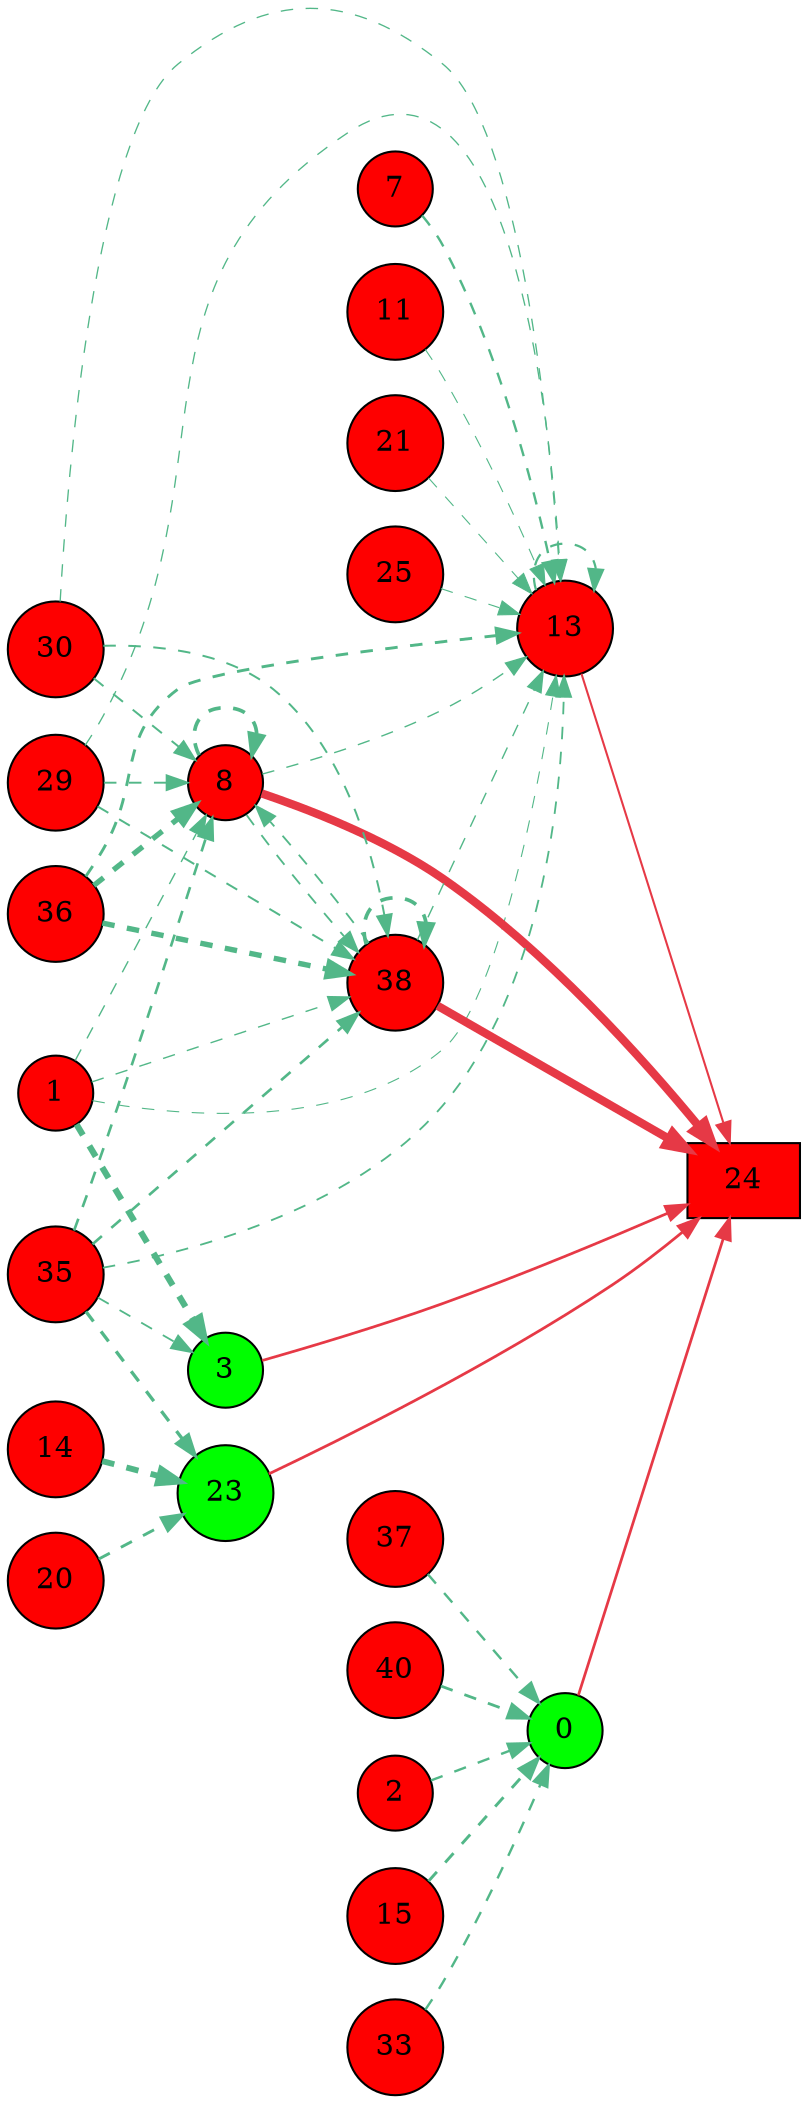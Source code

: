digraph G{
rankdir=LR;
0 [style=filled, shape=circle, fillcolor="#00fe00", label="0"];
1 [style=filled, shape=circle, fillcolor="#fe0000", label="1"];
2 [style=filled, shape=circle, fillcolor="#fe0000", label="2"];
3 [style=filled, shape=circle, fillcolor="#00fe00", label="3"];
7 [style=filled, shape=circle, fillcolor="#fe0000", label="7"];
8 [style=filled, shape=circle, fillcolor="#fe0000", label="8"];
11 [style=filled, shape=circle, fillcolor="#fe0000", label="11"];
13 [style=filled, shape=circle, fillcolor="#fe0000", label="13"];
14 [style=filled, shape=circle, fillcolor="#fe0000", label="14"];
15 [style=filled, shape=circle, fillcolor="#fe0000", label="15"];
20 [style=filled, shape=circle, fillcolor="#fe0000", label="20"];
21 [style=filled, shape=circle, fillcolor="#fe0000", label="21"];
23 [style=filled, shape=circle, fillcolor="#00fe00", label="23"];
24 [style=filled, shape=box, fillcolor="#fe0000", label="24"];
25 [style=filled, shape=circle, fillcolor="#fe0000", label="25"];
29 [style=filled, shape=circle, fillcolor="#fe0000", label="29"];
30 [style=filled, shape=circle, fillcolor="#fe0000", label="30"];
33 [style=filled, shape=circle, fillcolor="#fe0000", label="33"];
35 [style=filled, shape=circle, fillcolor="#fe0000", label="35"];
36 [style=filled, shape=circle, fillcolor="#fe0000", label="36"];
37 [style=filled, shape=circle, fillcolor="#fe0000", label="37"];
38 [style=filled, shape=circle, fillcolor="#fe0000", label="38"];
40 [style=filled, shape=circle, fillcolor="#fe0000", label="40"];
8 -> 24 [color="#e63946",penwidth=4.00];
38 -> 24 [color="#e63946",penwidth=4.00];
23 -> 24 [color="#e63946",penwidth=1.33];
3 -> 24 [color="#e63946",penwidth=1.31];
0 -> 24 [color="#e63946",penwidth=1.31];
13 -> 24 [color="#e63946",penwidth=1.00];
15 -> 0 [color="#52b788",style=dashed,penwidth=1.41];
40 -> 0 [color="#52b788",style=dashed,penwidth=1.34];
37 -> 0 [color="#52b788",style=dashed,penwidth=1.15];
2 -> 0 [color="#52b788",style=dashed,penwidth=1.15];
33 -> 0 [color="#52b788",style=dashed,penwidth=1.15];
1 -> 3 [color="#52b788",style=dashed,penwidth=3.00];
35 -> 3 [color="#52b788",style=dashed,penwidth=0.86];
36 -> 38 [color="#52b788",style=dashed,penwidth=2.59];
38 -> 38 [color="#52b788",style=dashed,penwidth=1.77];
35 -> 38 [color="#52b788",style=dashed,penwidth=1.27];
30 -> 38 [color="#52b788",style=dashed,penwidth=0.95];
29 -> 38 [color="#52b788",style=dashed,penwidth=0.95];
8 -> 38 [color="#52b788",style=dashed,penwidth=0.88];
1 -> 38 [color="#52b788",style=dashed,penwidth=0.67];
36 -> 8 [color="#52b788",style=dashed,penwidth=2.59];
8 -> 8 [color="#52b788",style=dashed,penwidth=1.77];
35 -> 8 [color="#52b788",style=dashed,penwidth=1.27];
30 -> 8 [color="#52b788",style=dashed,penwidth=0.95];
29 -> 8 [color="#52b788",style=dashed,penwidth=0.95];
38 -> 8 [color="#52b788",style=dashed,penwidth=0.88];
1 -> 8 [color="#52b788",style=dashed,penwidth=0.67];
36 -> 13 [color="#52b788",style=dashed,penwidth=1.40];
7 -> 13 [color="#52b788",style=dashed,penwidth=1.15];
13 -> 13 [color="#52b788",style=dashed,penwidth=1.08];
35 -> 13 [color="#52b788",style=dashed,penwidth=0.88];
38 -> 13 [color="#52b788",style=dashed,penwidth=0.67];
8 -> 13 [color="#52b788",style=dashed,penwidth=0.67];
30 -> 13 [color="#52b788",style=dashed,penwidth=0.64];
29 -> 13 [color="#52b788",style=dashed,penwidth=0.64];
25 -> 13 [color="#52b788",style=dashed,penwidth=0.54];
21 -> 13 [color="#52b788",style=dashed,penwidth=0.53];
11 -> 13 [color="#52b788",style=dashed,penwidth=0.53];
1 -> 13 [color="#52b788",style=dashed,penwidth=0.53];
14 -> 23 [color="#52b788",style=dashed,penwidth=2.83];
35 -> 23 [color="#52b788",style=dashed,penwidth=1.60];
20 -> 23 [color="#52b788",style=dashed,penwidth=1.40];
}